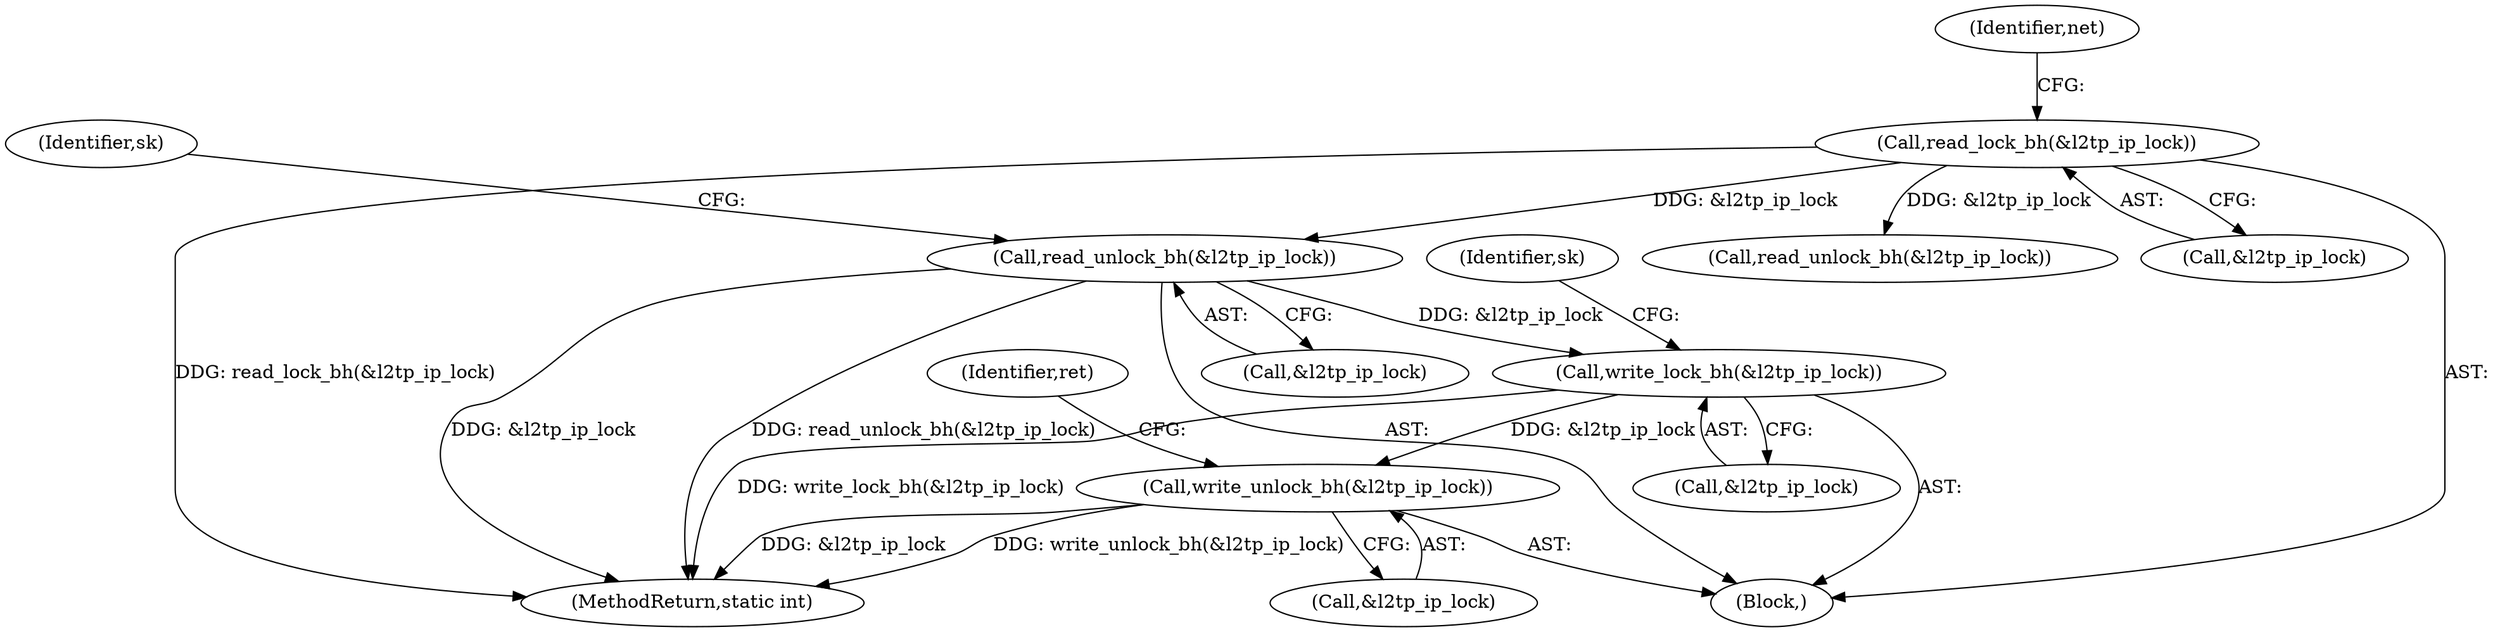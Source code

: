 digraph "0_linux_32c231164b762dddefa13af5a0101032c70b50ef@API" {
"1000260" [label="(Call,write_lock_bh(&l2tp_ip_lock))"];
"1000163" [label="(Call,read_unlock_bh(&l2tp_ip_lock))"];
"1000145" [label="(Call,read_lock_bh(&l2tp_ip_lock))"];
"1000269" [label="(Call,write_unlock_bh(&l2tp_ip_lock))"];
"1000150" [label="(Identifier,net)"];
"1000284" [label="(Call,read_unlock_bh(&l2tp_ip_lock))"];
"1000261" [label="(Call,&l2tp_ip_lock)"];
"1000260" [label="(Call,write_lock_bh(&l2tp_ip_lock))"];
"1000289" [label="(MethodReturn,static int)"];
"1000145" [label="(Call,read_lock_bh(&l2tp_ip_lock))"];
"1000269" [label="(Call,write_unlock_bh(&l2tp_ip_lock))"];
"1000146" [label="(Call,&l2tp_ip_lock)"];
"1000167" [label="(Identifier,sk)"];
"1000273" [label="(Identifier,ret)"];
"1000105" [label="(Block,)"];
"1000163" [label="(Call,read_unlock_bh(&l2tp_ip_lock))"];
"1000270" [label="(Call,&l2tp_ip_lock)"];
"1000164" [label="(Call,&l2tp_ip_lock)"];
"1000264" [label="(Identifier,sk)"];
"1000260" -> "1000105"  [label="AST: "];
"1000260" -> "1000261"  [label="CFG: "];
"1000261" -> "1000260"  [label="AST: "];
"1000264" -> "1000260"  [label="CFG: "];
"1000260" -> "1000289"  [label="DDG: write_lock_bh(&l2tp_ip_lock)"];
"1000163" -> "1000260"  [label="DDG: &l2tp_ip_lock"];
"1000260" -> "1000269"  [label="DDG: &l2tp_ip_lock"];
"1000163" -> "1000105"  [label="AST: "];
"1000163" -> "1000164"  [label="CFG: "];
"1000164" -> "1000163"  [label="AST: "];
"1000167" -> "1000163"  [label="CFG: "];
"1000163" -> "1000289"  [label="DDG: &l2tp_ip_lock"];
"1000163" -> "1000289"  [label="DDG: read_unlock_bh(&l2tp_ip_lock)"];
"1000145" -> "1000163"  [label="DDG: &l2tp_ip_lock"];
"1000145" -> "1000105"  [label="AST: "];
"1000145" -> "1000146"  [label="CFG: "];
"1000146" -> "1000145"  [label="AST: "];
"1000150" -> "1000145"  [label="CFG: "];
"1000145" -> "1000289"  [label="DDG: read_lock_bh(&l2tp_ip_lock)"];
"1000145" -> "1000284"  [label="DDG: &l2tp_ip_lock"];
"1000269" -> "1000105"  [label="AST: "];
"1000269" -> "1000270"  [label="CFG: "];
"1000270" -> "1000269"  [label="AST: "];
"1000273" -> "1000269"  [label="CFG: "];
"1000269" -> "1000289"  [label="DDG: write_unlock_bh(&l2tp_ip_lock)"];
"1000269" -> "1000289"  [label="DDG: &l2tp_ip_lock"];
}
